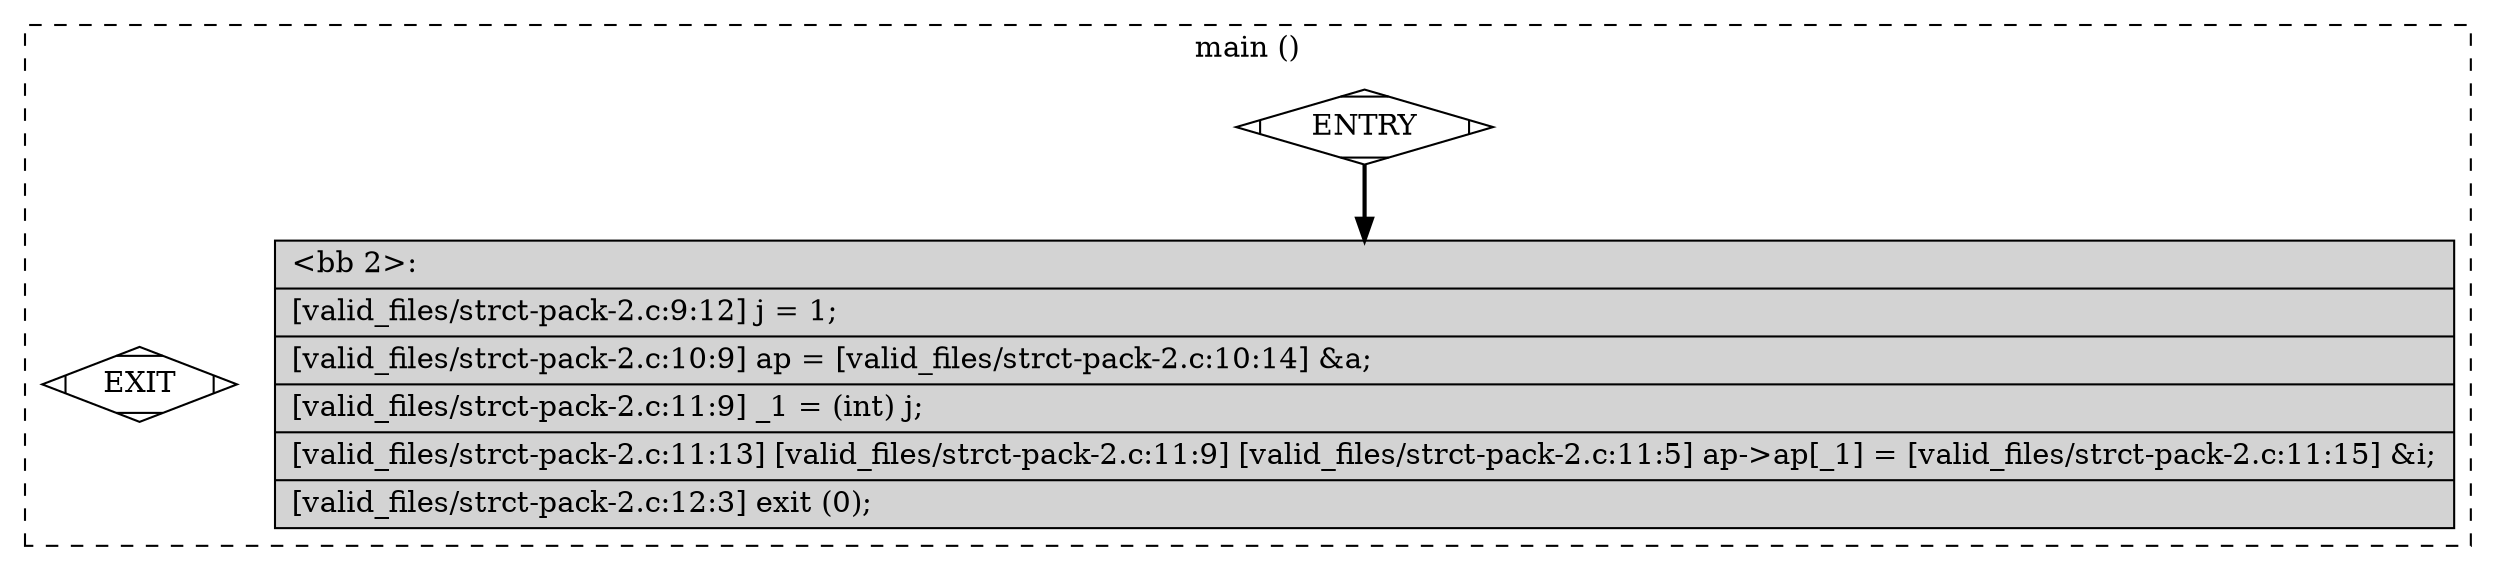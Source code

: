 digraph "a-strct-pack-2.c.015t.cfg" {
overlap=false;
subgraph "cluster_main" {
	style="dashed";
	color="black";
	label="main ()";
	fn_0_basic_block_0 [shape=Mdiamond,style=filled,fillcolor=white,label="ENTRY"];

	fn_0_basic_block_1 [shape=Mdiamond,style=filled,fillcolor=white,label="EXIT"];

	fn_0_basic_block_2 [shape=record,style=filled,fillcolor=lightgrey,label="{\<bb\ 2\>:\l\
|[valid_files/strct-pack-2.c:9:12]\ j\ =\ 1;\l\
|[valid_files/strct-pack-2.c:10:9]\ ap\ =\ [valid_files/strct-pack-2.c:10:14]\ &a;\l\
|[valid_files/strct-pack-2.c:11:9]\ _1\ =\ (int)\ j;\l\
|[valid_files/strct-pack-2.c:11:13]\ [valid_files/strct-pack-2.c:11:9]\ [valid_files/strct-pack-2.c:11:5]\ ap-\>ap[_1]\ =\ [valid_files/strct-pack-2.c:11:15]\ &i;\l\
|[valid_files/strct-pack-2.c:12:3]\ exit\ (0);\l\
}"];

	fn_0_basic_block_0:s -> fn_0_basic_block_2:n [style="solid,bold",color=black,weight=100,constraint=true];
	fn_0_basic_block_0:s -> fn_0_basic_block_1:n [style="invis",constraint=true];
}
}
